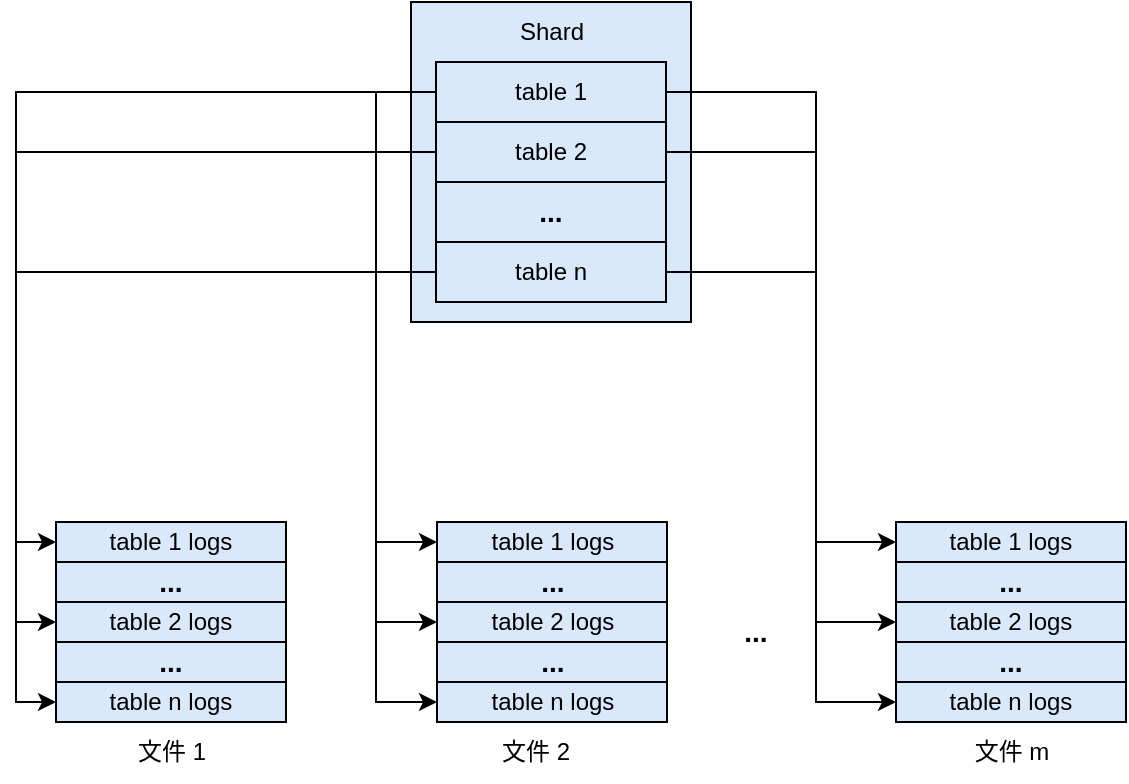 <mxfile version="21.6.2" type="github">
  <diagram name="第 1 页" id="K2gPLgGYFfyZ1PjBPnc_">
    <mxGraphModel dx="1256" dy="571" grid="1" gridSize="10" guides="1" tooltips="1" connect="1" arrows="1" fold="1" page="1" pageScale="1" pageWidth="827" pageHeight="1169" math="0" shadow="0">
      <root>
        <mxCell id="0" />
        <mxCell id="1" parent="0" />
        <mxCell id="d2luuPzeZMeKNCECwPl0-1" value="" style="rounded=0;whiteSpace=wrap;html=1;fillColor=#dae8fc;strokeColor=#000000;" vertex="1" parent="1">
          <mxGeometry x="327.5" y="140" width="140" height="160" as="geometry" />
        </mxCell>
        <mxCell id="d2luuPzeZMeKNCECwPl0-29" style="edgeStyle=orthogonalEdgeStyle;rounded=0;orthogonalLoop=1;jettySize=auto;html=1;exitX=0;exitY=0.5;exitDx=0;exitDy=0;entryX=0;entryY=0.5;entryDx=0;entryDy=0;" edge="1" parent="1" source="d2luuPzeZMeKNCECwPl0-17" target="d2luuPzeZMeKNCECwPl0-24">
          <mxGeometry relative="1" as="geometry" />
        </mxCell>
        <mxCell id="d2luuPzeZMeKNCECwPl0-35" style="edgeStyle=orthogonalEdgeStyle;rounded=0;orthogonalLoop=1;jettySize=auto;html=1;exitX=0;exitY=0.5;exitDx=0;exitDy=0;entryX=0;entryY=0.5;entryDx=0;entryDy=0;" edge="1" parent="1" source="d2luuPzeZMeKNCECwPl0-17" target="d2luuPzeZMeKNCECwPl0-30">
          <mxGeometry relative="1" as="geometry">
            <Array as="points">
              <mxPoint x="310" y="185" />
              <mxPoint x="310" y="410" />
            </Array>
          </mxGeometry>
        </mxCell>
        <mxCell id="d2luuPzeZMeKNCECwPl0-50" style="edgeStyle=orthogonalEdgeStyle;rounded=0;orthogonalLoop=1;jettySize=auto;html=1;exitX=1;exitY=0.5;exitDx=0;exitDy=0;entryX=0;entryY=0.5;entryDx=0;entryDy=0;" edge="1" parent="1" source="d2luuPzeZMeKNCECwPl0-17" target="d2luuPzeZMeKNCECwPl0-36">
          <mxGeometry relative="1" as="geometry">
            <Array as="points">
              <mxPoint x="530" y="185" />
              <mxPoint x="530" y="410" />
            </Array>
          </mxGeometry>
        </mxCell>
        <mxCell id="d2luuPzeZMeKNCECwPl0-17" value="table 1" style="rounded=0;whiteSpace=wrap;html=1;fillColor=#dae8fc;strokeColor=#000000;" vertex="1" parent="1">
          <mxGeometry x="340" y="170" width="115" height="30" as="geometry" />
        </mxCell>
        <mxCell id="d2luuPzeZMeKNCECwPl0-43" style="edgeStyle=orthogonalEdgeStyle;rounded=0;orthogonalLoop=1;jettySize=auto;html=1;exitX=0;exitY=0.5;exitDx=0;exitDy=0;entryX=0;entryY=0.5;entryDx=0;entryDy=0;" edge="1" parent="1" source="d2luuPzeZMeKNCECwPl0-19" target="d2luuPzeZMeKNCECwPl0-26">
          <mxGeometry relative="1" as="geometry" />
        </mxCell>
        <mxCell id="d2luuPzeZMeKNCECwPl0-44" style="edgeStyle=orthogonalEdgeStyle;rounded=0;orthogonalLoop=1;jettySize=auto;html=1;exitX=0;exitY=0.5;exitDx=0;exitDy=0;entryX=0;entryY=0.5;entryDx=0;entryDy=0;" edge="1" parent="1" source="d2luuPzeZMeKNCECwPl0-19" target="d2luuPzeZMeKNCECwPl0-32">
          <mxGeometry relative="1" as="geometry">
            <Array as="points">
              <mxPoint x="310" y="215" />
              <mxPoint x="310" y="450" />
            </Array>
          </mxGeometry>
        </mxCell>
        <mxCell id="d2luuPzeZMeKNCECwPl0-49" style="edgeStyle=orthogonalEdgeStyle;rounded=0;orthogonalLoop=1;jettySize=auto;html=1;exitX=1;exitY=0.5;exitDx=0;exitDy=0;entryX=0;entryY=0.5;entryDx=0;entryDy=0;" edge="1" parent="1" source="d2luuPzeZMeKNCECwPl0-19" target="d2luuPzeZMeKNCECwPl0-38">
          <mxGeometry relative="1" as="geometry">
            <Array as="points">
              <mxPoint x="530" y="215" />
              <mxPoint x="530" y="450" />
            </Array>
          </mxGeometry>
        </mxCell>
        <mxCell id="d2luuPzeZMeKNCECwPl0-19" value="table 2" style="rounded=0;whiteSpace=wrap;html=1;fillColor=#dae8fc;strokeColor=#000000;" vertex="1" parent="1">
          <mxGeometry x="340" y="200" width="115" height="30" as="geometry" />
        </mxCell>
        <mxCell id="d2luuPzeZMeKNCECwPl0-20" value="&lt;font style=&quot;font-size: 14px;&quot;&gt;&lt;b&gt;...&lt;/b&gt;&lt;/font&gt;" style="rounded=0;whiteSpace=wrap;html=1;fillColor=#dae8fc;strokeColor=#000000;" vertex="1" parent="1">
          <mxGeometry x="340" y="230" width="115" height="30" as="geometry" />
        </mxCell>
        <mxCell id="d2luuPzeZMeKNCECwPl0-46" style="edgeStyle=orthogonalEdgeStyle;rounded=0;orthogonalLoop=1;jettySize=auto;html=1;exitX=0;exitY=0.5;exitDx=0;exitDy=0;entryX=0;entryY=0.5;entryDx=0;entryDy=0;" edge="1" parent="1" source="d2luuPzeZMeKNCECwPl0-22" target="d2luuPzeZMeKNCECwPl0-28">
          <mxGeometry relative="1" as="geometry" />
        </mxCell>
        <mxCell id="d2luuPzeZMeKNCECwPl0-47" style="edgeStyle=orthogonalEdgeStyle;rounded=0;orthogonalLoop=1;jettySize=auto;html=1;exitX=0;exitY=0.5;exitDx=0;exitDy=0;entryX=0;entryY=0.5;entryDx=0;entryDy=0;" edge="1" parent="1" source="d2luuPzeZMeKNCECwPl0-22" target="d2luuPzeZMeKNCECwPl0-34">
          <mxGeometry relative="1" as="geometry">
            <Array as="points">
              <mxPoint x="310" y="275" />
              <mxPoint x="310" y="490" />
            </Array>
          </mxGeometry>
        </mxCell>
        <mxCell id="d2luuPzeZMeKNCECwPl0-48" style="edgeStyle=orthogonalEdgeStyle;rounded=0;orthogonalLoop=1;jettySize=auto;html=1;exitX=1;exitY=0.5;exitDx=0;exitDy=0;entryX=0;entryY=0.5;entryDx=0;entryDy=0;" edge="1" parent="1" source="d2luuPzeZMeKNCECwPl0-22" target="d2luuPzeZMeKNCECwPl0-40">
          <mxGeometry relative="1" as="geometry">
            <Array as="points">
              <mxPoint x="530" y="275" />
              <mxPoint x="530" y="490" />
            </Array>
          </mxGeometry>
        </mxCell>
        <mxCell id="d2luuPzeZMeKNCECwPl0-22" value="table n" style="rounded=0;whiteSpace=wrap;html=1;fillColor=#dae8fc;strokeColor=#000000;" vertex="1" parent="1">
          <mxGeometry x="340" y="260" width="115" height="30" as="geometry" />
        </mxCell>
        <mxCell id="d2luuPzeZMeKNCECwPl0-23" value="Shard" style="text;html=1;strokeColor=none;fillColor=none;align=center;verticalAlign=middle;whiteSpace=wrap;rounded=0;" vertex="1" parent="1">
          <mxGeometry x="368" y="140" width="60" height="30" as="geometry" />
        </mxCell>
        <mxCell id="d2luuPzeZMeKNCECwPl0-24" value="table 1 logs" style="rounded=0;whiteSpace=wrap;html=1;fillColor=#dae8fc;strokeColor=#000000;" vertex="1" parent="1">
          <mxGeometry x="150" y="400" width="115" height="20" as="geometry" />
        </mxCell>
        <mxCell id="d2luuPzeZMeKNCECwPl0-25" value="&lt;font style=&quot;font-size: 14px;&quot;&gt;&lt;b&gt;...&lt;/b&gt;&lt;/font&gt;" style="rounded=0;whiteSpace=wrap;html=1;fillColor=#dae8fc;strokeColor=#000000;" vertex="1" parent="1">
          <mxGeometry x="150" y="420" width="115" height="20" as="geometry" />
        </mxCell>
        <mxCell id="d2luuPzeZMeKNCECwPl0-26" value="table 2 logs" style="rounded=0;whiteSpace=wrap;html=1;fillColor=#dae8fc;strokeColor=#000000;" vertex="1" parent="1">
          <mxGeometry x="150" y="440" width="115" height="20" as="geometry" />
        </mxCell>
        <mxCell id="d2luuPzeZMeKNCECwPl0-27" value="&lt;font style=&quot;font-size: 14px;&quot;&gt;&lt;b&gt;...&lt;/b&gt;&lt;/font&gt;" style="rounded=0;whiteSpace=wrap;html=1;fillColor=#dae8fc;strokeColor=#000000;" vertex="1" parent="1">
          <mxGeometry x="150" y="460" width="115" height="20" as="geometry" />
        </mxCell>
        <mxCell id="d2luuPzeZMeKNCECwPl0-28" value="table n logs" style="rounded=0;whiteSpace=wrap;html=1;fillColor=#dae8fc;strokeColor=#000000;" vertex="1" parent="1">
          <mxGeometry x="150" y="480" width="115" height="20" as="geometry" />
        </mxCell>
        <mxCell id="d2luuPzeZMeKNCECwPl0-30" value="table 1 logs" style="rounded=0;whiteSpace=wrap;html=1;fillColor=#dae8fc;strokeColor=#000000;" vertex="1" parent="1">
          <mxGeometry x="340.5" y="400" width="115" height="20" as="geometry" />
        </mxCell>
        <mxCell id="d2luuPzeZMeKNCECwPl0-31" value="&lt;font style=&quot;font-size: 14px;&quot;&gt;&lt;b&gt;...&lt;/b&gt;&lt;/font&gt;" style="rounded=0;whiteSpace=wrap;html=1;fillColor=#dae8fc;strokeColor=#000000;" vertex="1" parent="1">
          <mxGeometry x="340.5" y="420" width="115" height="20" as="geometry" />
        </mxCell>
        <mxCell id="d2luuPzeZMeKNCECwPl0-32" value="table 2 logs" style="rounded=0;whiteSpace=wrap;html=1;fillColor=#dae8fc;strokeColor=#000000;" vertex="1" parent="1">
          <mxGeometry x="340.5" y="440" width="115" height="20" as="geometry" />
        </mxCell>
        <mxCell id="d2luuPzeZMeKNCECwPl0-33" value="&lt;font style=&quot;font-size: 14px;&quot;&gt;&lt;b&gt;...&lt;/b&gt;&lt;/font&gt;" style="rounded=0;whiteSpace=wrap;html=1;fillColor=#dae8fc;strokeColor=#000000;" vertex="1" parent="1">
          <mxGeometry x="340.5" y="460" width="115" height="20" as="geometry" />
        </mxCell>
        <mxCell id="d2luuPzeZMeKNCECwPl0-34" value="table n logs" style="rounded=0;whiteSpace=wrap;html=1;fillColor=#dae8fc;strokeColor=#000000;" vertex="1" parent="1">
          <mxGeometry x="340.5" y="480" width="115" height="20" as="geometry" />
        </mxCell>
        <mxCell id="d2luuPzeZMeKNCECwPl0-36" value="table 1 logs" style="rounded=0;whiteSpace=wrap;html=1;fillColor=#dae8fc;strokeColor=#000000;" vertex="1" parent="1">
          <mxGeometry x="570" y="400" width="115" height="20" as="geometry" />
        </mxCell>
        <mxCell id="d2luuPzeZMeKNCECwPl0-37" value="&lt;font style=&quot;font-size: 14px;&quot;&gt;&lt;b&gt;...&lt;/b&gt;&lt;/font&gt;" style="rounded=0;whiteSpace=wrap;html=1;fillColor=#dae8fc;strokeColor=#000000;" vertex="1" parent="1">
          <mxGeometry x="570" y="420" width="115" height="20" as="geometry" />
        </mxCell>
        <mxCell id="d2luuPzeZMeKNCECwPl0-38" value="table 2 logs" style="rounded=0;whiteSpace=wrap;html=1;fillColor=#dae8fc;strokeColor=#000000;" vertex="1" parent="1">
          <mxGeometry x="570" y="440" width="115" height="20" as="geometry" />
        </mxCell>
        <mxCell id="d2luuPzeZMeKNCECwPl0-39" value="&lt;font style=&quot;font-size: 14px;&quot;&gt;&lt;b&gt;...&lt;/b&gt;&lt;/font&gt;" style="rounded=0;whiteSpace=wrap;html=1;fillColor=#dae8fc;strokeColor=#000000;" vertex="1" parent="1">
          <mxGeometry x="570" y="460" width="115" height="20" as="geometry" />
        </mxCell>
        <mxCell id="d2luuPzeZMeKNCECwPl0-40" value="table n logs" style="rounded=0;whiteSpace=wrap;html=1;fillColor=#dae8fc;strokeColor=#000000;" vertex="1" parent="1">
          <mxGeometry x="570" y="480" width="115" height="20" as="geometry" />
        </mxCell>
        <mxCell id="d2luuPzeZMeKNCECwPl0-51" value="&lt;font style=&quot;font-size: 14px;&quot;&gt;&lt;b&gt;...&lt;/b&gt;&lt;br&gt;&lt;/font&gt;" style="text;html=1;strokeColor=none;fillColor=none;align=center;verticalAlign=middle;whiteSpace=wrap;rounded=0;" vertex="1" parent="1">
          <mxGeometry x="470" y="440" width="60" height="30" as="geometry" />
        </mxCell>
        <mxCell id="d2luuPzeZMeKNCECwPl0-52" value="文件 1" style="text;html=1;strokeColor=none;fillColor=none;align=center;verticalAlign=middle;whiteSpace=wrap;rounded=0;" vertex="1" parent="1">
          <mxGeometry x="178" y="500" width="60" height="30" as="geometry" />
        </mxCell>
        <mxCell id="d2luuPzeZMeKNCECwPl0-53" value="文件 2" style="text;html=1;strokeColor=none;fillColor=none;align=center;verticalAlign=middle;whiteSpace=wrap;rounded=0;" vertex="1" parent="1">
          <mxGeometry x="360" y="500" width="60" height="30" as="geometry" />
        </mxCell>
        <mxCell id="d2luuPzeZMeKNCECwPl0-54" value="文件 m" style="text;html=1;strokeColor=none;fillColor=none;align=center;verticalAlign=middle;whiteSpace=wrap;rounded=0;" vertex="1" parent="1">
          <mxGeometry x="597.5" y="500" width="60" height="30" as="geometry" />
        </mxCell>
      </root>
    </mxGraphModel>
  </diagram>
</mxfile>
